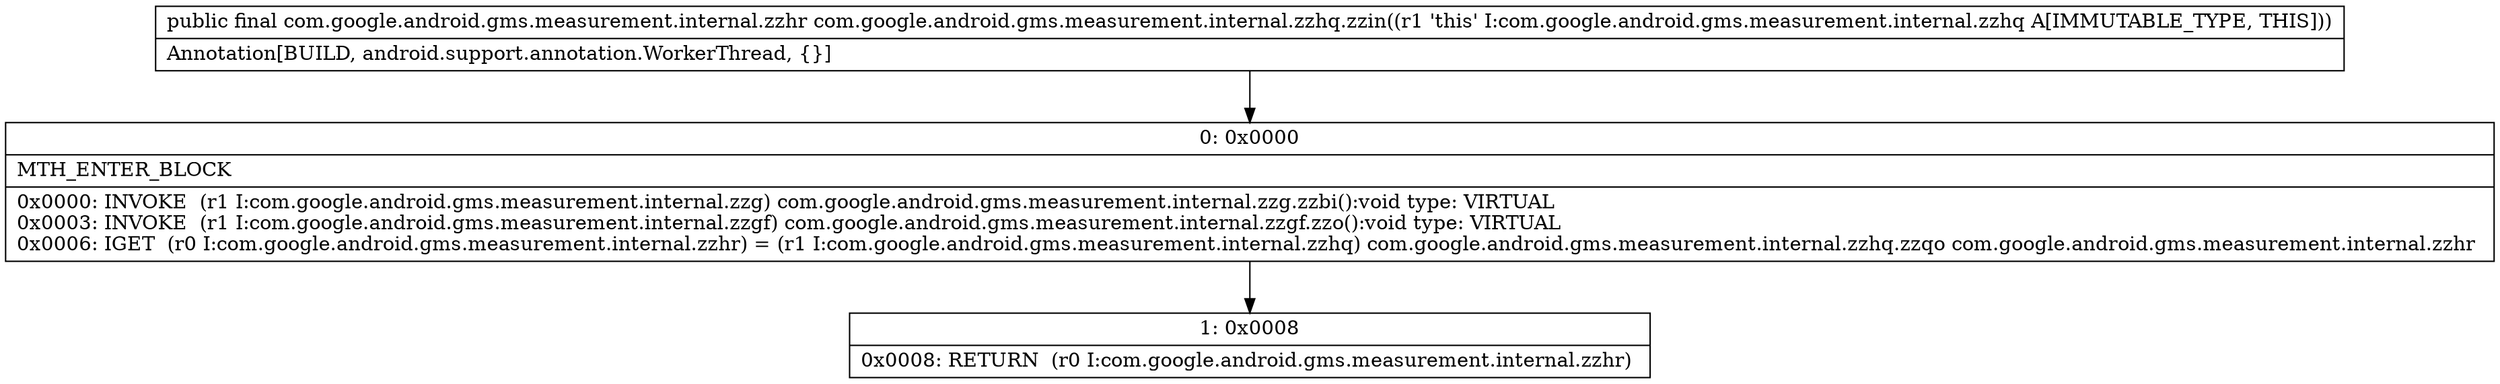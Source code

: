 digraph "CFG forcom.google.android.gms.measurement.internal.zzhq.zzin()Lcom\/google\/android\/gms\/measurement\/internal\/zzhr;" {
Node_0 [shape=record,label="{0\:\ 0x0000|MTH_ENTER_BLOCK\l|0x0000: INVOKE  (r1 I:com.google.android.gms.measurement.internal.zzg) com.google.android.gms.measurement.internal.zzg.zzbi():void type: VIRTUAL \l0x0003: INVOKE  (r1 I:com.google.android.gms.measurement.internal.zzgf) com.google.android.gms.measurement.internal.zzgf.zzo():void type: VIRTUAL \l0x0006: IGET  (r0 I:com.google.android.gms.measurement.internal.zzhr) = (r1 I:com.google.android.gms.measurement.internal.zzhq) com.google.android.gms.measurement.internal.zzhq.zzqo com.google.android.gms.measurement.internal.zzhr \l}"];
Node_1 [shape=record,label="{1\:\ 0x0008|0x0008: RETURN  (r0 I:com.google.android.gms.measurement.internal.zzhr) \l}"];
MethodNode[shape=record,label="{public final com.google.android.gms.measurement.internal.zzhr com.google.android.gms.measurement.internal.zzhq.zzin((r1 'this' I:com.google.android.gms.measurement.internal.zzhq A[IMMUTABLE_TYPE, THIS]))  | Annotation[BUILD, android.support.annotation.WorkerThread, \{\}]\l}"];
MethodNode -> Node_0;
Node_0 -> Node_1;
}

